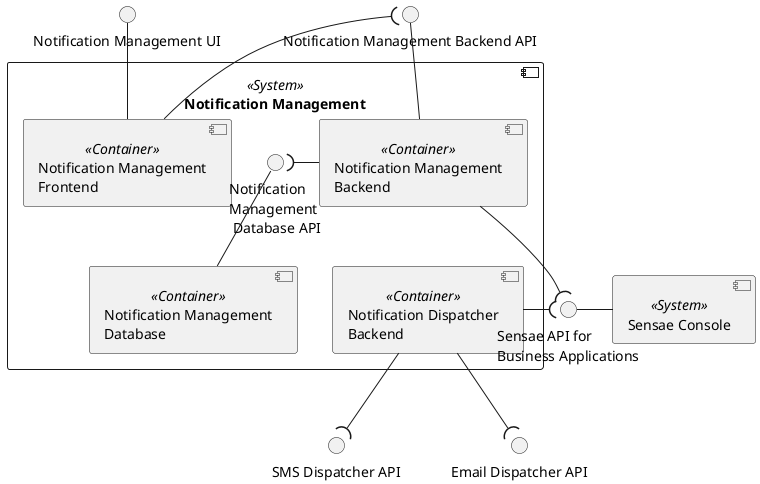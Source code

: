 @startuml notification-management-context

interface "Notification Management UI" as FRONT_API
interface "Notification Management Backend API" as BACK_API

component "Notification Management" <<System>> {
    component "Notification Management\nBackend" <<Container>> as BACK
    component "Notification Management\nFrontend" <<Container>> as FRONT
    component "Notification Management\nDatabase" <<Container>> as DB

    interface "Notification\nManagement\n Database API" as DB_API
    
    component "Notification Dispatcher\nBackend" <<Container>> as DISP

    DB_API -- DB
    FRONT_API -- FRONT
    BACK_API -- BACK
    DB_API )- BACK
    FRONT --( BACK_API
}

component "Sensae Console" <<System>> as MB
interface "Sensae API for\nBusiness Applications" as MB_API

interface "SMS Dispatcher API" as SMS
interface "Email Dispatcher API" as EMAIL

MB_API - MB

BACK --( MB_API
DISP -( MB_API

BACK -[hidden]- DISP

DISP --( EMAIL
DISP --( SMS

@enduml
